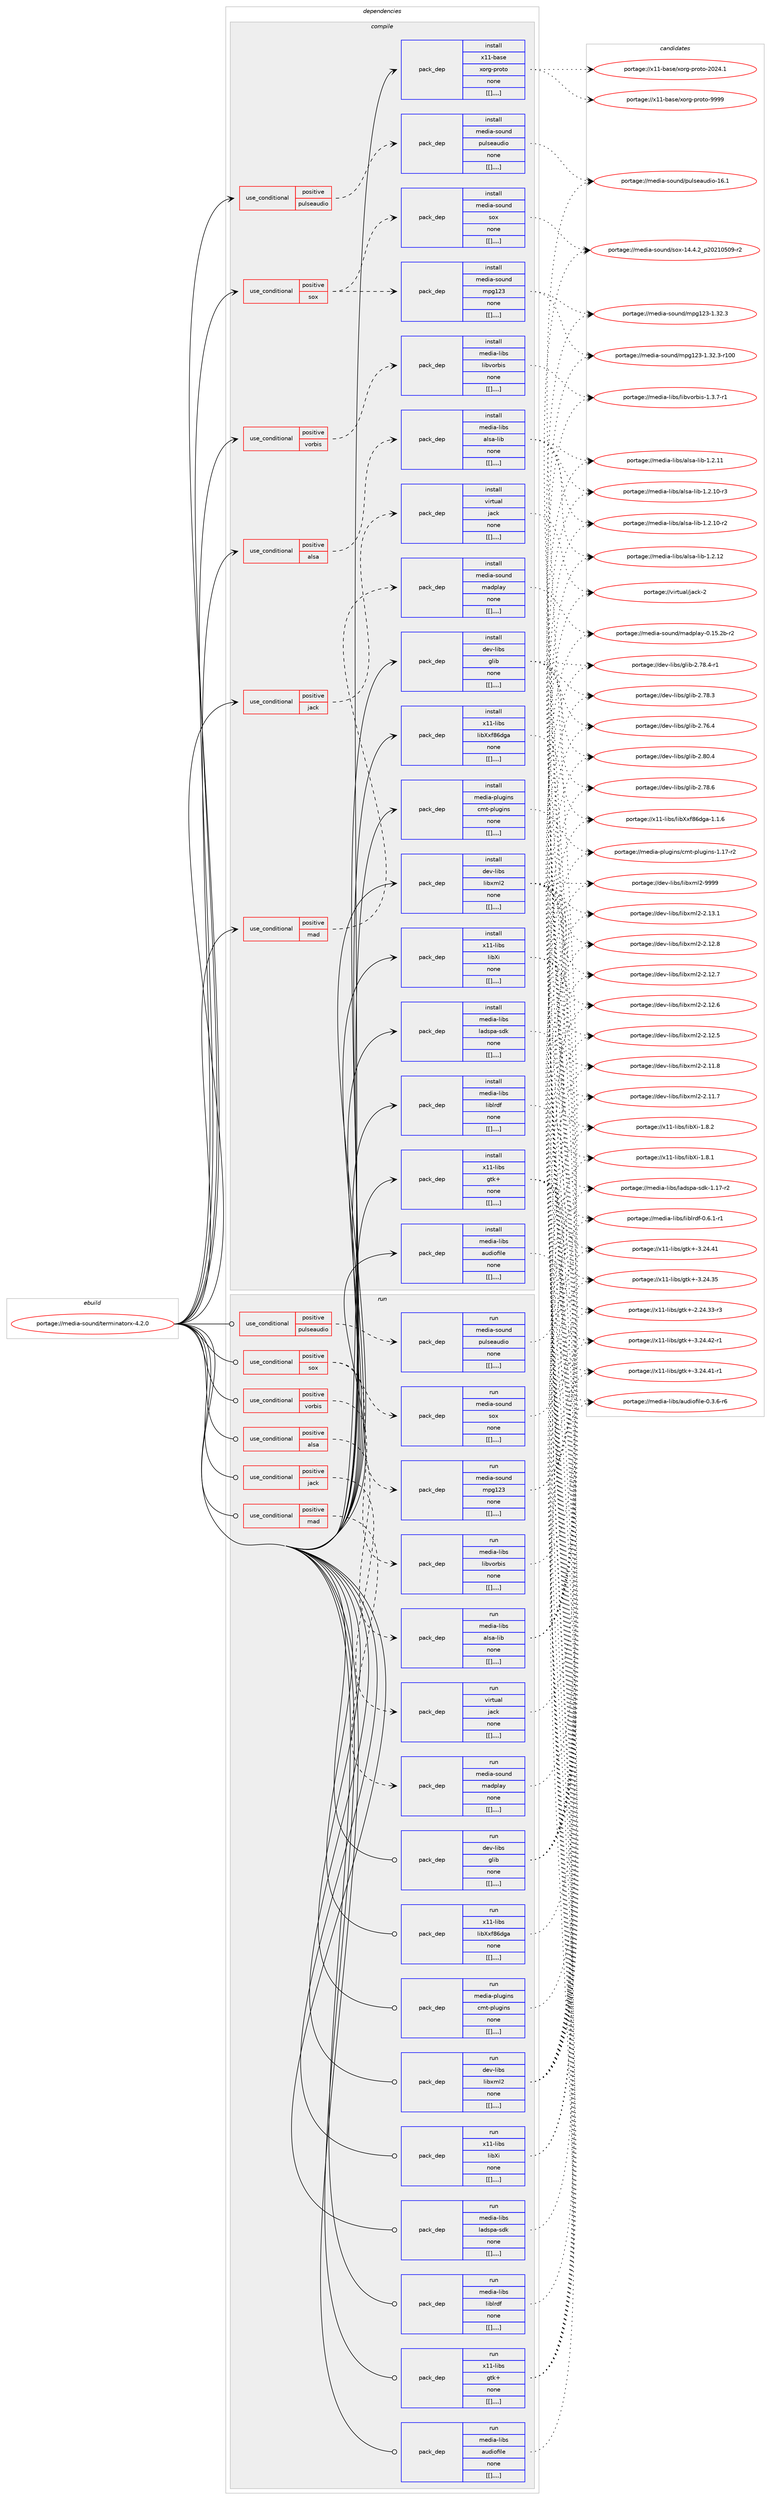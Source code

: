 digraph prolog {

# *************
# Graph options
# *************

newrank=true;
concentrate=true;
compound=true;
graph [rankdir=LR,fontname=Helvetica,fontsize=10,ranksep=1.5];#, ranksep=2.5, nodesep=0.2];
edge  [arrowhead=vee];
node  [fontname=Helvetica,fontsize=10];

# **********
# The ebuild
# **********

subgraph cluster_leftcol {
color=gray;
label=<<i>ebuild</i>>;
id [label="portage://media-sound/terminatorx-4.2.0", color=red, width=4, href="../media-sound/terminatorx-4.2.0.svg"];
}

# ****************
# The dependencies
# ****************

subgraph cluster_midcol {
color=gray;
label=<<i>dependencies</i>>;
subgraph cluster_compile {
fillcolor="#eeeeee";
style=filled;
label=<<i>compile</i>>;
subgraph cond85778 {
dependency339463 [label=<<TABLE BORDER="0" CELLBORDER="1" CELLSPACING="0" CELLPADDING="4"><TR><TD ROWSPAN="3" CELLPADDING="10">use_conditional</TD></TR><TR><TD>positive</TD></TR><TR><TD>alsa</TD></TR></TABLE>>, shape=none, color=red];
subgraph pack251035 {
dependency339464 [label=<<TABLE BORDER="0" CELLBORDER="1" CELLSPACING="0" CELLPADDING="4" WIDTH="220"><TR><TD ROWSPAN="6" CELLPADDING="30">pack_dep</TD></TR><TR><TD WIDTH="110">install</TD></TR><TR><TD>media-libs</TD></TR><TR><TD>alsa-lib</TD></TR><TR><TD>none</TD></TR><TR><TD>[[],,,,]</TD></TR></TABLE>>, shape=none, color=blue];
}
dependency339463:e -> dependency339464:w [weight=20,style="dashed",arrowhead="vee"];
}
id:e -> dependency339463:w [weight=20,style="solid",arrowhead="vee"];
subgraph cond85779 {
dependency339465 [label=<<TABLE BORDER="0" CELLBORDER="1" CELLSPACING="0" CELLPADDING="4"><TR><TD ROWSPAN="3" CELLPADDING="10">use_conditional</TD></TR><TR><TD>positive</TD></TR><TR><TD>jack</TD></TR></TABLE>>, shape=none, color=red];
subgraph pack251036 {
dependency339466 [label=<<TABLE BORDER="0" CELLBORDER="1" CELLSPACING="0" CELLPADDING="4" WIDTH="220"><TR><TD ROWSPAN="6" CELLPADDING="30">pack_dep</TD></TR><TR><TD WIDTH="110">install</TD></TR><TR><TD>virtual</TD></TR><TR><TD>jack</TD></TR><TR><TD>none</TD></TR><TR><TD>[[],,,,]</TD></TR></TABLE>>, shape=none, color=blue];
}
dependency339465:e -> dependency339466:w [weight=20,style="dashed",arrowhead="vee"];
}
id:e -> dependency339465:w [weight=20,style="solid",arrowhead="vee"];
subgraph cond85780 {
dependency339467 [label=<<TABLE BORDER="0" CELLBORDER="1" CELLSPACING="0" CELLPADDING="4"><TR><TD ROWSPAN="3" CELLPADDING="10">use_conditional</TD></TR><TR><TD>positive</TD></TR><TR><TD>mad</TD></TR></TABLE>>, shape=none, color=red];
subgraph pack251037 {
dependency339468 [label=<<TABLE BORDER="0" CELLBORDER="1" CELLSPACING="0" CELLPADDING="4" WIDTH="220"><TR><TD ROWSPAN="6" CELLPADDING="30">pack_dep</TD></TR><TR><TD WIDTH="110">install</TD></TR><TR><TD>media-sound</TD></TR><TR><TD>madplay</TD></TR><TR><TD>none</TD></TR><TR><TD>[[],,,,]</TD></TR></TABLE>>, shape=none, color=blue];
}
dependency339467:e -> dependency339468:w [weight=20,style="dashed",arrowhead="vee"];
}
id:e -> dependency339467:w [weight=20,style="solid",arrowhead="vee"];
subgraph cond85781 {
dependency339469 [label=<<TABLE BORDER="0" CELLBORDER="1" CELLSPACING="0" CELLPADDING="4"><TR><TD ROWSPAN="3" CELLPADDING="10">use_conditional</TD></TR><TR><TD>positive</TD></TR><TR><TD>pulseaudio</TD></TR></TABLE>>, shape=none, color=red];
subgraph pack251038 {
dependency339470 [label=<<TABLE BORDER="0" CELLBORDER="1" CELLSPACING="0" CELLPADDING="4" WIDTH="220"><TR><TD ROWSPAN="6" CELLPADDING="30">pack_dep</TD></TR><TR><TD WIDTH="110">install</TD></TR><TR><TD>media-sound</TD></TR><TR><TD>pulseaudio</TD></TR><TR><TD>none</TD></TR><TR><TD>[[],,,,]</TD></TR></TABLE>>, shape=none, color=blue];
}
dependency339469:e -> dependency339470:w [weight=20,style="dashed",arrowhead="vee"];
}
id:e -> dependency339469:w [weight=20,style="solid",arrowhead="vee"];
subgraph cond85782 {
dependency339471 [label=<<TABLE BORDER="0" CELLBORDER="1" CELLSPACING="0" CELLPADDING="4"><TR><TD ROWSPAN="3" CELLPADDING="10">use_conditional</TD></TR><TR><TD>positive</TD></TR><TR><TD>sox</TD></TR></TABLE>>, shape=none, color=red];
subgraph pack251039 {
dependency339472 [label=<<TABLE BORDER="0" CELLBORDER="1" CELLSPACING="0" CELLPADDING="4" WIDTH="220"><TR><TD ROWSPAN="6" CELLPADDING="30">pack_dep</TD></TR><TR><TD WIDTH="110">install</TD></TR><TR><TD>media-sound</TD></TR><TR><TD>sox</TD></TR><TR><TD>none</TD></TR><TR><TD>[[],,,,]</TD></TR></TABLE>>, shape=none, color=blue];
}
dependency339471:e -> dependency339472:w [weight=20,style="dashed",arrowhead="vee"];
subgraph pack251040 {
dependency339473 [label=<<TABLE BORDER="0" CELLBORDER="1" CELLSPACING="0" CELLPADDING="4" WIDTH="220"><TR><TD ROWSPAN="6" CELLPADDING="30">pack_dep</TD></TR><TR><TD WIDTH="110">install</TD></TR><TR><TD>media-sound</TD></TR><TR><TD>mpg123</TD></TR><TR><TD>none</TD></TR><TR><TD>[[],,,,]</TD></TR></TABLE>>, shape=none, color=blue];
}
dependency339471:e -> dependency339473:w [weight=20,style="dashed",arrowhead="vee"];
}
id:e -> dependency339471:w [weight=20,style="solid",arrowhead="vee"];
subgraph cond85783 {
dependency339474 [label=<<TABLE BORDER="0" CELLBORDER="1" CELLSPACING="0" CELLPADDING="4"><TR><TD ROWSPAN="3" CELLPADDING="10">use_conditional</TD></TR><TR><TD>positive</TD></TR><TR><TD>vorbis</TD></TR></TABLE>>, shape=none, color=red];
subgraph pack251041 {
dependency339475 [label=<<TABLE BORDER="0" CELLBORDER="1" CELLSPACING="0" CELLPADDING="4" WIDTH="220"><TR><TD ROWSPAN="6" CELLPADDING="30">pack_dep</TD></TR><TR><TD WIDTH="110">install</TD></TR><TR><TD>media-libs</TD></TR><TR><TD>libvorbis</TD></TR><TR><TD>none</TD></TR><TR><TD>[[],,,,]</TD></TR></TABLE>>, shape=none, color=blue];
}
dependency339474:e -> dependency339475:w [weight=20,style="dashed",arrowhead="vee"];
}
id:e -> dependency339474:w [weight=20,style="solid",arrowhead="vee"];
subgraph pack251042 {
dependency339476 [label=<<TABLE BORDER="0" CELLBORDER="1" CELLSPACING="0" CELLPADDING="4" WIDTH="220"><TR><TD ROWSPAN="6" CELLPADDING="30">pack_dep</TD></TR><TR><TD WIDTH="110">install</TD></TR><TR><TD>dev-libs</TD></TR><TR><TD>glib</TD></TR><TR><TD>none</TD></TR><TR><TD>[[],,,,]</TD></TR></TABLE>>, shape=none, color=blue];
}
id:e -> dependency339476:w [weight=20,style="solid",arrowhead="vee"];
subgraph pack251043 {
dependency339477 [label=<<TABLE BORDER="0" CELLBORDER="1" CELLSPACING="0" CELLPADDING="4" WIDTH="220"><TR><TD ROWSPAN="6" CELLPADDING="30">pack_dep</TD></TR><TR><TD WIDTH="110">install</TD></TR><TR><TD>dev-libs</TD></TR><TR><TD>libxml2</TD></TR><TR><TD>none</TD></TR><TR><TD>[[],,,,]</TD></TR></TABLE>>, shape=none, color=blue];
}
id:e -> dependency339477:w [weight=20,style="solid",arrowhead="vee"];
subgraph pack251044 {
dependency339478 [label=<<TABLE BORDER="0" CELLBORDER="1" CELLSPACING="0" CELLPADDING="4" WIDTH="220"><TR><TD ROWSPAN="6" CELLPADDING="30">pack_dep</TD></TR><TR><TD WIDTH="110">install</TD></TR><TR><TD>media-libs</TD></TR><TR><TD>audiofile</TD></TR><TR><TD>none</TD></TR><TR><TD>[[],,,,]</TD></TR></TABLE>>, shape=none, color=blue];
}
id:e -> dependency339478:w [weight=20,style="solid",arrowhead="vee"];
subgraph pack251045 {
dependency339479 [label=<<TABLE BORDER="0" CELLBORDER="1" CELLSPACING="0" CELLPADDING="4" WIDTH="220"><TR><TD ROWSPAN="6" CELLPADDING="30">pack_dep</TD></TR><TR><TD WIDTH="110">install</TD></TR><TR><TD>media-libs</TD></TR><TR><TD>ladspa-sdk</TD></TR><TR><TD>none</TD></TR><TR><TD>[[],,,,]</TD></TR></TABLE>>, shape=none, color=blue];
}
id:e -> dependency339479:w [weight=20,style="solid",arrowhead="vee"];
subgraph pack251046 {
dependency339480 [label=<<TABLE BORDER="0" CELLBORDER="1" CELLSPACING="0" CELLPADDING="4" WIDTH="220"><TR><TD ROWSPAN="6" CELLPADDING="30">pack_dep</TD></TR><TR><TD WIDTH="110">install</TD></TR><TR><TD>media-libs</TD></TR><TR><TD>liblrdf</TD></TR><TR><TD>none</TD></TR><TR><TD>[[],,,,]</TD></TR></TABLE>>, shape=none, color=blue];
}
id:e -> dependency339480:w [weight=20,style="solid",arrowhead="vee"];
subgraph pack251047 {
dependency339481 [label=<<TABLE BORDER="0" CELLBORDER="1" CELLSPACING="0" CELLPADDING="4" WIDTH="220"><TR><TD ROWSPAN="6" CELLPADDING="30">pack_dep</TD></TR><TR><TD WIDTH="110">install</TD></TR><TR><TD>media-plugins</TD></TR><TR><TD>cmt-plugins</TD></TR><TR><TD>none</TD></TR><TR><TD>[[],,,,]</TD></TR></TABLE>>, shape=none, color=blue];
}
id:e -> dependency339481:w [weight=20,style="solid",arrowhead="vee"];
subgraph pack251048 {
dependency339482 [label=<<TABLE BORDER="0" CELLBORDER="1" CELLSPACING="0" CELLPADDING="4" WIDTH="220"><TR><TD ROWSPAN="6" CELLPADDING="30">pack_dep</TD></TR><TR><TD WIDTH="110">install</TD></TR><TR><TD>x11-base</TD></TR><TR><TD>xorg-proto</TD></TR><TR><TD>none</TD></TR><TR><TD>[[],,,,]</TD></TR></TABLE>>, shape=none, color=blue];
}
id:e -> dependency339482:w [weight=20,style="solid",arrowhead="vee"];
subgraph pack251049 {
dependency339483 [label=<<TABLE BORDER="0" CELLBORDER="1" CELLSPACING="0" CELLPADDING="4" WIDTH="220"><TR><TD ROWSPAN="6" CELLPADDING="30">pack_dep</TD></TR><TR><TD WIDTH="110">install</TD></TR><TR><TD>x11-libs</TD></TR><TR><TD>gtk+</TD></TR><TR><TD>none</TD></TR><TR><TD>[[],,,,]</TD></TR></TABLE>>, shape=none, color=blue];
}
id:e -> dependency339483:w [weight=20,style="solid",arrowhead="vee"];
subgraph pack251050 {
dependency339484 [label=<<TABLE BORDER="0" CELLBORDER="1" CELLSPACING="0" CELLPADDING="4" WIDTH="220"><TR><TD ROWSPAN="6" CELLPADDING="30">pack_dep</TD></TR><TR><TD WIDTH="110">install</TD></TR><TR><TD>x11-libs</TD></TR><TR><TD>libXi</TD></TR><TR><TD>none</TD></TR><TR><TD>[[],,,,]</TD></TR></TABLE>>, shape=none, color=blue];
}
id:e -> dependency339484:w [weight=20,style="solid",arrowhead="vee"];
subgraph pack251051 {
dependency339485 [label=<<TABLE BORDER="0" CELLBORDER="1" CELLSPACING="0" CELLPADDING="4" WIDTH="220"><TR><TD ROWSPAN="6" CELLPADDING="30">pack_dep</TD></TR><TR><TD WIDTH="110">install</TD></TR><TR><TD>x11-libs</TD></TR><TR><TD>libXxf86dga</TD></TR><TR><TD>none</TD></TR><TR><TD>[[],,,,]</TD></TR></TABLE>>, shape=none, color=blue];
}
id:e -> dependency339485:w [weight=20,style="solid",arrowhead="vee"];
}
subgraph cluster_compileandrun {
fillcolor="#eeeeee";
style=filled;
label=<<i>compile and run</i>>;
}
subgraph cluster_run {
fillcolor="#eeeeee";
style=filled;
label=<<i>run</i>>;
subgraph cond85784 {
dependency339486 [label=<<TABLE BORDER="0" CELLBORDER="1" CELLSPACING="0" CELLPADDING="4"><TR><TD ROWSPAN="3" CELLPADDING="10">use_conditional</TD></TR><TR><TD>positive</TD></TR><TR><TD>alsa</TD></TR></TABLE>>, shape=none, color=red];
subgraph pack251052 {
dependency339487 [label=<<TABLE BORDER="0" CELLBORDER="1" CELLSPACING="0" CELLPADDING="4" WIDTH="220"><TR><TD ROWSPAN="6" CELLPADDING="30">pack_dep</TD></TR><TR><TD WIDTH="110">run</TD></TR><TR><TD>media-libs</TD></TR><TR><TD>alsa-lib</TD></TR><TR><TD>none</TD></TR><TR><TD>[[],,,,]</TD></TR></TABLE>>, shape=none, color=blue];
}
dependency339486:e -> dependency339487:w [weight=20,style="dashed",arrowhead="vee"];
}
id:e -> dependency339486:w [weight=20,style="solid",arrowhead="odot"];
subgraph cond85785 {
dependency339488 [label=<<TABLE BORDER="0" CELLBORDER="1" CELLSPACING="0" CELLPADDING="4"><TR><TD ROWSPAN="3" CELLPADDING="10">use_conditional</TD></TR><TR><TD>positive</TD></TR><TR><TD>jack</TD></TR></TABLE>>, shape=none, color=red];
subgraph pack251053 {
dependency339489 [label=<<TABLE BORDER="0" CELLBORDER="1" CELLSPACING="0" CELLPADDING="4" WIDTH="220"><TR><TD ROWSPAN="6" CELLPADDING="30">pack_dep</TD></TR><TR><TD WIDTH="110">run</TD></TR><TR><TD>virtual</TD></TR><TR><TD>jack</TD></TR><TR><TD>none</TD></TR><TR><TD>[[],,,,]</TD></TR></TABLE>>, shape=none, color=blue];
}
dependency339488:e -> dependency339489:w [weight=20,style="dashed",arrowhead="vee"];
}
id:e -> dependency339488:w [weight=20,style="solid",arrowhead="odot"];
subgraph cond85786 {
dependency339490 [label=<<TABLE BORDER="0" CELLBORDER="1" CELLSPACING="0" CELLPADDING="4"><TR><TD ROWSPAN="3" CELLPADDING="10">use_conditional</TD></TR><TR><TD>positive</TD></TR><TR><TD>mad</TD></TR></TABLE>>, shape=none, color=red];
subgraph pack251054 {
dependency339491 [label=<<TABLE BORDER="0" CELLBORDER="1" CELLSPACING="0" CELLPADDING="4" WIDTH="220"><TR><TD ROWSPAN="6" CELLPADDING="30">pack_dep</TD></TR><TR><TD WIDTH="110">run</TD></TR><TR><TD>media-sound</TD></TR><TR><TD>madplay</TD></TR><TR><TD>none</TD></TR><TR><TD>[[],,,,]</TD></TR></TABLE>>, shape=none, color=blue];
}
dependency339490:e -> dependency339491:w [weight=20,style="dashed",arrowhead="vee"];
}
id:e -> dependency339490:w [weight=20,style="solid",arrowhead="odot"];
subgraph cond85787 {
dependency339492 [label=<<TABLE BORDER="0" CELLBORDER="1" CELLSPACING="0" CELLPADDING="4"><TR><TD ROWSPAN="3" CELLPADDING="10">use_conditional</TD></TR><TR><TD>positive</TD></TR><TR><TD>pulseaudio</TD></TR></TABLE>>, shape=none, color=red];
subgraph pack251055 {
dependency339493 [label=<<TABLE BORDER="0" CELLBORDER="1" CELLSPACING="0" CELLPADDING="4" WIDTH="220"><TR><TD ROWSPAN="6" CELLPADDING="30">pack_dep</TD></TR><TR><TD WIDTH="110">run</TD></TR><TR><TD>media-sound</TD></TR><TR><TD>pulseaudio</TD></TR><TR><TD>none</TD></TR><TR><TD>[[],,,,]</TD></TR></TABLE>>, shape=none, color=blue];
}
dependency339492:e -> dependency339493:w [weight=20,style="dashed",arrowhead="vee"];
}
id:e -> dependency339492:w [weight=20,style="solid",arrowhead="odot"];
subgraph cond85788 {
dependency339494 [label=<<TABLE BORDER="0" CELLBORDER="1" CELLSPACING="0" CELLPADDING="4"><TR><TD ROWSPAN="3" CELLPADDING="10">use_conditional</TD></TR><TR><TD>positive</TD></TR><TR><TD>sox</TD></TR></TABLE>>, shape=none, color=red];
subgraph pack251056 {
dependency339495 [label=<<TABLE BORDER="0" CELLBORDER="1" CELLSPACING="0" CELLPADDING="4" WIDTH="220"><TR><TD ROWSPAN="6" CELLPADDING="30">pack_dep</TD></TR><TR><TD WIDTH="110">run</TD></TR><TR><TD>media-sound</TD></TR><TR><TD>sox</TD></TR><TR><TD>none</TD></TR><TR><TD>[[],,,,]</TD></TR></TABLE>>, shape=none, color=blue];
}
dependency339494:e -> dependency339495:w [weight=20,style="dashed",arrowhead="vee"];
subgraph pack251057 {
dependency339496 [label=<<TABLE BORDER="0" CELLBORDER="1" CELLSPACING="0" CELLPADDING="4" WIDTH="220"><TR><TD ROWSPAN="6" CELLPADDING="30">pack_dep</TD></TR><TR><TD WIDTH="110">run</TD></TR><TR><TD>media-sound</TD></TR><TR><TD>mpg123</TD></TR><TR><TD>none</TD></TR><TR><TD>[[],,,,]</TD></TR></TABLE>>, shape=none, color=blue];
}
dependency339494:e -> dependency339496:w [weight=20,style="dashed",arrowhead="vee"];
}
id:e -> dependency339494:w [weight=20,style="solid",arrowhead="odot"];
subgraph cond85789 {
dependency339497 [label=<<TABLE BORDER="0" CELLBORDER="1" CELLSPACING="0" CELLPADDING="4"><TR><TD ROWSPAN="3" CELLPADDING="10">use_conditional</TD></TR><TR><TD>positive</TD></TR><TR><TD>vorbis</TD></TR></TABLE>>, shape=none, color=red];
subgraph pack251058 {
dependency339498 [label=<<TABLE BORDER="0" CELLBORDER="1" CELLSPACING="0" CELLPADDING="4" WIDTH="220"><TR><TD ROWSPAN="6" CELLPADDING="30">pack_dep</TD></TR><TR><TD WIDTH="110">run</TD></TR><TR><TD>media-libs</TD></TR><TR><TD>libvorbis</TD></TR><TR><TD>none</TD></TR><TR><TD>[[],,,,]</TD></TR></TABLE>>, shape=none, color=blue];
}
dependency339497:e -> dependency339498:w [weight=20,style="dashed",arrowhead="vee"];
}
id:e -> dependency339497:w [weight=20,style="solid",arrowhead="odot"];
subgraph pack251059 {
dependency339499 [label=<<TABLE BORDER="0" CELLBORDER="1" CELLSPACING="0" CELLPADDING="4" WIDTH="220"><TR><TD ROWSPAN="6" CELLPADDING="30">pack_dep</TD></TR><TR><TD WIDTH="110">run</TD></TR><TR><TD>dev-libs</TD></TR><TR><TD>glib</TD></TR><TR><TD>none</TD></TR><TR><TD>[[],,,,]</TD></TR></TABLE>>, shape=none, color=blue];
}
id:e -> dependency339499:w [weight=20,style="solid",arrowhead="odot"];
subgraph pack251060 {
dependency339500 [label=<<TABLE BORDER="0" CELLBORDER="1" CELLSPACING="0" CELLPADDING="4" WIDTH="220"><TR><TD ROWSPAN="6" CELLPADDING="30">pack_dep</TD></TR><TR><TD WIDTH="110">run</TD></TR><TR><TD>dev-libs</TD></TR><TR><TD>libxml2</TD></TR><TR><TD>none</TD></TR><TR><TD>[[],,,,]</TD></TR></TABLE>>, shape=none, color=blue];
}
id:e -> dependency339500:w [weight=20,style="solid",arrowhead="odot"];
subgraph pack251061 {
dependency339501 [label=<<TABLE BORDER="0" CELLBORDER="1" CELLSPACING="0" CELLPADDING="4" WIDTH="220"><TR><TD ROWSPAN="6" CELLPADDING="30">pack_dep</TD></TR><TR><TD WIDTH="110">run</TD></TR><TR><TD>media-libs</TD></TR><TR><TD>audiofile</TD></TR><TR><TD>none</TD></TR><TR><TD>[[],,,,]</TD></TR></TABLE>>, shape=none, color=blue];
}
id:e -> dependency339501:w [weight=20,style="solid",arrowhead="odot"];
subgraph pack251062 {
dependency339502 [label=<<TABLE BORDER="0" CELLBORDER="1" CELLSPACING="0" CELLPADDING="4" WIDTH="220"><TR><TD ROWSPAN="6" CELLPADDING="30">pack_dep</TD></TR><TR><TD WIDTH="110">run</TD></TR><TR><TD>media-libs</TD></TR><TR><TD>ladspa-sdk</TD></TR><TR><TD>none</TD></TR><TR><TD>[[],,,,]</TD></TR></TABLE>>, shape=none, color=blue];
}
id:e -> dependency339502:w [weight=20,style="solid",arrowhead="odot"];
subgraph pack251063 {
dependency339503 [label=<<TABLE BORDER="0" CELLBORDER="1" CELLSPACING="0" CELLPADDING="4" WIDTH="220"><TR><TD ROWSPAN="6" CELLPADDING="30">pack_dep</TD></TR><TR><TD WIDTH="110">run</TD></TR><TR><TD>media-libs</TD></TR><TR><TD>liblrdf</TD></TR><TR><TD>none</TD></TR><TR><TD>[[],,,,]</TD></TR></TABLE>>, shape=none, color=blue];
}
id:e -> dependency339503:w [weight=20,style="solid",arrowhead="odot"];
subgraph pack251064 {
dependency339504 [label=<<TABLE BORDER="0" CELLBORDER="1" CELLSPACING="0" CELLPADDING="4" WIDTH="220"><TR><TD ROWSPAN="6" CELLPADDING="30">pack_dep</TD></TR><TR><TD WIDTH="110">run</TD></TR><TR><TD>media-plugins</TD></TR><TR><TD>cmt-plugins</TD></TR><TR><TD>none</TD></TR><TR><TD>[[],,,,]</TD></TR></TABLE>>, shape=none, color=blue];
}
id:e -> dependency339504:w [weight=20,style="solid",arrowhead="odot"];
subgraph pack251065 {
dependency339505 [label=<<TABLE BORDER="0" CELLBORDER="1" CELLSPACING="0" CELLPADDING="4" WIDTH="220"><TR><TD ROWSPAN="6" CELLPADDING="30">pack_dep</TD></TR><TR><TD WIDTH="110">run</TD></TR><TR><TD>x11-libs</TD></TR><TR><TD>gtk+</TD></TR><TR><TD>none</TD></TR><TR><TD>[[],,,,]</TD></TR></TABLE>>, shape=none, color=blue];
}
id:e -> dependency339505:w [weight=20,style="solid",arrowhead="odot"];
subgraph pack251066 {
dependency339506 [label=<<TABLE BORDER="0" CELLBORDER="1" CELLSPACING="0" CELLPADDING="4" WIDTH="220"><TR><TD ROWSPAN="6" CELLPADDING="30">pack_dep</TD></TR><TR><TD WIDTH="110">run</TD></TR><TR><TD>x11-libs</TD></TR><TR><TD>libXi</TD></TR><TR><TD>none</TD></TR><TR><TD>[[],,,,]</TD></TR></TABLE>>, shape=none, color=blue];
}
id:e -> dependency339506:w [weight=20,style="solid",arrowhead="odot"];
subgraph pack251067 {
dependency339507 [label=<<TABLE BORDER="0" CELLBORDER="1" CELLSPACING="0" CELLPADDING="4" WIDTH="220"><TR><TD ROWSPAN="6" CELLPADDING="30">pack_dep</TD></TR><TR><TD WIDTH="110">run</TD></TR><TR><TD>x11-libs</TD></TR><TR><TD>libXxf86dga</TD></TR><TR><TD>none</TD></TR><TR><TD>[[],,,,]</TD></TR></TABLE>>, shape=none, color=blue];
}
id:e -> dependency339507:w [weight=20,style="solid",arrowhead="odot"];
}
}

# **************
# The candidates
# **************

subgraph cluster_choices {
rank=same;
color=gray;
label=<<i>candidates</i>>;

subgraph choice251035 {
color=black;
nodesep=1;
choice109101100105974510810598115479710811597451081059845494650464950 [label="portage://media-libs/alsa-lib-1.2.12", color=red, width=4,href="../media-libs/alsa-lib-1.2.12.svg"];
choice109101100105974510810598115479710811597451081059845494650464949 [label="portage://media-libs/alsa-lib-1.2.11", color=red, width=4,href="../media-libs/alsa-lib-1.2.11.svg"];
choice1091011001059745108105981154797108115974510810598454946504649484511451 [label="portage://media-libs/alsa-lib-1.2.10-r3", color=red, width=4,href="../media-libs/alsa-lib-1.2.10-r3.svg"];
choice1091011001059745108105981154797108115974510810598454946504649484511450 [label="portage://media-libs/alsa-lib-1.2.10-r2", color=red, width=4,href="../media-libs/alsa-lib-1.2.10-r2.svg"];
dependency339464:e -> choice109101100105974510810598115479710811597451081059845494650464950:w [style=dotted,weight="100"];
dependency339464:e -> choice109101100105974510810598115479710811597451081059845494650464949:w [style=dotted,weight="100"];
dependency339464:e -> choice1091011001059745108105981154797108115974510810598454946504649484511451:w [style=dotted,weight="100"];
dependency339464:e -> choice1091011001059745108105981154797108115974510810598454946504649484511450:w [style=dotted,weight="100"];
}
subgraph choice251036 {
color=black;
nodesep=1;
choice118105114116117971084710697991074550 [label="portage://virtual/jack-2", color=red, width=4,href="../virtual/jack-2.svg"];
dependency339466:e -> choice118105114116117971084710697991074550:w [style=dotted,weight="100"];
}
subgraph choice251037 {
color=black;
nodesep=1;
choice109101100105974511511111711010047109971001121089712145484649534650984511450 [label="portage://media-sound/madplay-0.15.2b-r2", color=red, width=4,href="../media-sound/madplay-0.15.2b-r2.svg"];
dependency339468:e -> choice109101100105974511511111711010047109971001121089712145484649534650984511450:w [style=dotted,weight="100"];
}
subgraph choice251038 {
color=black;
nodesep=1;
choice109101100105974511511111711010047112117108115101971171001051114549544649 [label="portage://media-sound/pulseaudio-16.1", color=red, width=4,href="../media-sound/pulseaudio-16.1.svg"];
dependency339470:e -> choice109101100105974511511111711010047112117108115101971171001051114549544649:w [style=dotted,weight="100"];
}
subgraph choice251039 {
color=black;
nodesep=1;
choice109101100105974511511111711010047115111120454952465246509511250485049485348574511450 [label="portage://media-sound/sox-14.4.2_p20210509-r2", color=red, width=4,href="../media-sound/sox-14.4.2_p20210509-r2.svg"];
dependency339472:e -> choice109101100105974511511111711010047115111120454952465246509511250485049485348574511450:w [style=dotted,weight="100"];
}
subgraph choice251040 {
color=black;
nodesep=1;
choice1091011001059745115111117110100471091121034950514549465150465145114494848 [label="portage://media-sound/mpg123-1.32.3-r100", color=red, width=4,href="../media-sound/mpg123-1.32.3-r100.svg"];
choice10910110010597451151111171101004710911210349505145494651504651 [label="portage://media-sound/mpg123-1.32.3", color=red, width=4,href="../media-sound/mpg123-1.32.3.svg"];
dependency339473:e -> choice1091011001059745115111117110100471091121034950514549465150465145114494848:w [style=dotted,weight="100"];
dependency339473:e -> choice10910110010597451151111171101004710911210349505145494651504651:w [style=dotted,weight="100"];
}
subgraph choice251041 {
color=black;
nodesep=1;
choice1091011001059745108105981154710810598118111114981051154549465146554511449 [label="portage://media-libs/libvorbis-1.3.7-r1", color=red, width=4,href="../media-libs/libvorbis-1.3.7-r1.svg"];
dependency339475:e -> choice1091011001059745108105981154710810598118111114981051154549465146554511449:w [style=dotted,weight="100"];
}
subgraph choice251042 {
color=black;
nodesep=1;
choice1001011184510810598115471031081059845504656484652 [label="portage://dev-libs/glib-2.80.4", color=red, width=4,href="../dev-libs/glib-2.80.4.svg"];
choice1001011184510810598115471031081059845504655564654 [label="portage://dev-libs/glib-2.78.6", color=red, width=4,href="../dev-libs/glib-2.78.6.svg"];
choice10010111845108105981154710310810598455046555646524511449 [label="portage://dev-libs/glib-2.78.4-r1", color=red, width=4,href="../dev-libs/glib-2.78.4-r1.svg"];
choice1001011184510810598115471031081059845504655564651 [label="portage://dev-libs/glib-2.78.3", color=red, width=4,href="../dev-libs/glib-2.78.3.svg"];
choice1001011184510810598115471031081059845504655544652 [label="portage://dev-libs/glib-2.76.4", color=red, width=4,href="../dev-libs/glib-2.76.4.svg"];
dependency339476:e -> choice1001011184510810598115471031081059845504656484652:w [style=dotted,weight="100"];
dependency339476:e -> choice1001011184510810598115471031081059845504655564654:w [style=dotted,weight="100"];
dependency339476:e -> choice10010111845108105981154710310810598455046555646524511449:w [style=dotted,weight="100"];
dependency339476:e -> choice1001011184510810598115471031081059845504655564651:w [style=dotted,weight="100"];
dependency339476:e -> choice1001011184510810598115471031081059845504655544652:w [style=dotted,weight="100"];
}
subgraph choice251043 {
color=black;
nodesep=1;
choice10010111845108105981154710810598120109108504557575757 [label="portage://dev-libs/libxml2-9999", color=red, width=4,href="../dev-libs/libxml2-9999.svg"];
choice100101118451081059811547108105981201091085045504649514649 [label="portage://dev-libs/libxml2-2.13.1", color=red, width=4,href="../dev-libs/libxml2-2.13.1.svg"];
choice100101118451081059811547108105981201091085045504649504656 [label="portage://dev-libs/libxml2-2.12.8", color=red, width=4,href="../dev-libs/libxml2-2.12.8.svg"];
choice100101118451081059811547108105981201091085045504649504655 [label="portage://dev-libs/libxml2-2.12.7", color=red, width=4,href="../dev-libs/libxml2-2.12.7.svg"];
choice100101118451081059811547108105981201091085045504649504654 [label="portage://dev-libs/libxml2-2.12.6", color=red, width=4,href="../dev-libs/libxml2-2.12.6.svg"];
choice100101118451081059811547108105981201091085045504649504653 [label="portage://dev-libs/libxml2-2.12.5", color=red, width=4,href="../dev-libs/libxml2-2.12.5.svg"];
choice100101118451081059811547108105981201091085045504649494656 [label="portage://dev-libs/libxml2-2.11.8", color=red, width=4,href="../dev-libs/libxml2-2.11.8.svg"];
choice100101118451081059811547108105981201091085045504649494655 [label="portage://dev-libs/libxml2-2.11.7", color=red, width=4,href="../dev-libs/libxml2-2.11.7.svg"];
dependency339477:e -> choice10010111845108105981154710810598120109108504557575757:w [style=dotted,weight="100"];
dependency339477:e -> choice100101118451081059811547108105981201091085045504649514649:w [style=dotted,weight="100"];
dependency339477:e -> choice100101118451081059811547108105981201091085045504649504656:w [style=dotted,weight="100"];
dependency339477:e -> choice100101118451081059811547108105981201091085045504649504655:w [style=dotted,weight="100"];
dependency339477:e -> choice100101118451081059811547108105981201091085045504649504654:w [style=dotted,weight="100"];
dependency339477:e -> choice100101118451081059811547108105981201091085045504649504653:w [style=dotted,weight="100"];
dependency339477:e -> choice100101118451081059811547108105981201091085045504649494656:w [style=dotted,weight="100"];
dependency339477:e -> choice100101118451081059811547108105981201091085045504649494655:w [style=dotted,weight="100"];
}
subgraph choice251044 {
color=black;
nodesep=1;
choice10910110010597451081059811547971171001051111021051081014548465146544511454 [label="portage://media-libs/audiofile-0.3.6-r6", color=red, width=4,href="../media-libs/audiofile-0.3.6-r6.svg"];
dependency339478:e -> choice10910110010597451081059811547971171001051111021051081014548465146544511454:w [style=dotted,weight="100"];
}
subgraph choice251045 {
color=black;
nodesep=1;
choice1091011001059745108105981154710897100115112974511510010745494649554511450 [label="portage://media-libs/ladspa-sdk-1.17-r2", color=red, width=4,href="../media-libs/ladspa-sdk-1.17-r2.svg"];
dependency339479:e -> choice1091011001059745108105981154710897100115112974511510010745494649554511450:w [style=dotted,weight="100"];
}
subgraph choice251046 {
color=black;
nodesep=1;
choice10910110010597451081059811547108105981081141001024548465446494511449 [label="portage://media-libs/liblrdf-0.6.1-r1", color=red, width=4,href="../media-libs/liblrdf-0.6.1-r1.svg"];
dependency339480:e -> choice10910110010597451081059811547108105981081141001024548465446494511449:w [style=dotted,weight="100"];
}
subgraph choice251047 {
color=black;
nodesep=1;
choice109101100105974511210811710310511011547991091164511210811710310511011545494649554511450 [label="portage://media-plugins/cmt-plugins-1.17-r2", color=red, width=4,href="../media-plugins/cmt-plugins-1.17-r2.svg"];
dependency339481:e -> choice109101100105974511210811710310511011547991091164511210811710310511011545494649554511450:w [style=dotted,weight="100"];
}
subgraph choice251048 {
color=black;
nodesep=1;
choice120494945989711510147120111114103451121141111161114557575757 [label="portage://x11-base/xorg-proto-9999", color=red, width=4,href="../x11-base/xorg-proto-9999.svg"];
choice1204949459897115101471201111141034511211411111611145504850524649 [label="portage://x11-base/xorg-proto-2024.1", color=red, width=4,href="../x11-base/xorg-proto-2024.1.svg"];
dependency339482:e -> choice120494945989711510147120111114103451121141111161114557575757:w [style=dotted,weight="100"];
dependency339482:e -> choice1204949459897115101471201111141034511211411111611145504850524649:w [style=dotted,weight="100"];
}
subgraph choice251049 {
color=black;
nodesep=1;
choice12049494510810598115471031161074345514650524652504511449 [label="portage://x11-libs/gtk+-3.24.42-r1", color=red, width=4,href="../x11-libs/gtk+-3.24.42-r1.svg"];
choice12049494510810598115471031161074345514650524652494511449 [label="portage://x11-libs/gtk+-3.24.41-r1", color=red, width=4,href="../x11-libs/gtk+-3.24.41-r1.svg"];
choice1204949451081059811547103116107434551465052465249 [label="portage://x11-libs/gtk+-3.24.41", color=red, width=4,href="../x11-libs/gtk+-3.24.41.svg"];
choice1204949451081059811547103116107434551465052465153 [label="portage://x11-libs/gtk+-3.24.35", color=red, width=4,href="../x11-libs/gtk+-3.24.35.svg"];
choice12049494510810598115471031161074345504650524651514511451 [label="portage://x11-libs/gtk+-2.24.33-r3", color=red, width=4,href="../x11-libs/gtk+-2.24.33-r3.svg"];
dependency339483:e -> choice12049494510810598115471031161074345514650524652504511449:w [style=dotted,weight="100"];
dependency339483:e -> choice12049494510810598115471031161074345514650524652494511449:w [style=dotted,weight="100"];
dependency339483:e -> choice1204949451081059811547103116107434551465052465249:w [style=dotted,weight="100"];
dependency339483:e -> choice1204949451081059811547103116107434551465052465153:w [style=dotted,weight="100"];
dependency339483:e -> choice12049494510810598115471031161074345504650524651514511451:w [style=dotted,weight="100"];
}
subgraph choice251050 {
color=black;
nodesep=1;
choice12049494510810598115471081059888105454946564650 [label="portage://x11-libs/libXi-1.8.2", color=red, width=4,href="../x11-libs/libXi-1.8.2.svg"];
choice12049494510810598115471081059888105454946564649 [label="portage://x11-libs/libXi-1.8.1", color=red, width=4,href="../x11-libs/libXi-1.8.1.svg"];
dependency339484:e -> choice12049494510810598115471081059888105454946564650:w [style=dotted,weight="100"];
dependency339484:e -> choice12049494510810598115471081059888105454946564649:w [style=dotted,weight="100"];
}
subgraph choice251051 {
color=black;
nodesep=1;
choice12049494510810598115471081059888120102565410010397454946494654 [label="portage://x11-libs/libXxf86dga-1.1.6", color=red, width=4,href="../x11-libs/libXxf86dga-1.1.6.svg"];
dependency339485:e -> choice12049494510810598115471081059888120102565410010397454946494654:w [style=dotted,weight="100"];
}
subgraph choice251052 {
color=black;
nodesep=1;
choice109101100105974510810598115479710811597451081059845494650464950 [label="portage://media-libs/alsa-lib-1.2.12", color=red, width=4,href="../media-libs/alsa-lib-1.2.12.svg"];
choice109101100105974510810598115479710811597451081059845494650464949 [label="portage://media-libs/alsa-lib-1.2.11", color=red, width=4,href="../media-libs/alsa-lib-1.2.11.svg"];
choice1091011001059745108105981154797108115974510810598454946504649484511451 [label="portage://media-libs/alsa-lib-1.2.10-r3", color=red, width=4,href="../media-libs/alsa-lib-1.2.10-r3.svg"];
choice1091011001059745108105981154797108115974510810598454946504649484511450 [label="portage://media-libs/alsa-lib-1.2.10-r2", color=red, width=4,href="../media-libs/alsa-lib-1.2.10-r2.svg"];
dependency339487:e -> choice109101100105974510810598115479710811597451081059845494650464950:w [style=dotted,weight="100"];
dependency339487:e -> choice109101100105974510810598115479710811597451081059845494650464949:w [style=dotted,weight="100"];
dependency339487:e -> choice1091011001059745108105981154797108115974510810598454946504649484511451:w [style=dotted,weight="100"];
dependency339487:e -> choice1091011001059745108105981154797108115974510810598454946504649484511450:w [style=dotted,weight="100"];
}
subgraph choice251053 {
color=black;
nodesep=1;
choice118105114116117971084710697991074550 [label="portage://virtual/jack-2", color=red, width=4,href="../virtual/jack-2.svg"];
dependency339489:e -> choice118105114116117971084710697991074550:w [style=dotted,weight="100"];
}
subgraph choice251054 {
color=black;
nodesep=1;
choice109101100105974511511111711010047109971001121089712145484649534650984511450 [label="portage://media-sound/madplay-0.15.2b-r2", color=red, width=4,href="../media-sound/madplay-0.15.2b-r2.svg"];
dependency339491:e -> choice109101100105974511511111711010047109971001121089712145484649534650984511450:w [style=dotted,weight="100"];
}
subgraph choice251055 {
color=black;
nodesep=1;
choice109101100105974511511111711010047112117108115101971171001051114549544649 [label="portage://media-sound/pulseaudio-16.1", color=red, width=4,href="../media-sound/pulseaudio-16.1.svg"];
dependency339493:e -> choice109101100105974511511111711010047112117108115101971171001051114549544649:w [style=dotted,weight="100"];
}
subgraph choice251056 {
color=black;
nodesep=1;
choice109101100105974511511111711010047115111120454952465246509511250485049485348574511450 [label="portage://media-sound/sox-14.4.2_p20210509-r2", color=red, width=4,href="../media-sound/sox-14.4.2_p20210509-r2.svg"];
dependency339495:e -> choice109101100105974511511111711010047115111120454952465246509511250485049485348574511450:w [style=dotted,weight="100"];
}
subgraph choice251057 {
color=black;
nodesep=1;
choice1091011001059745115111117110100471091121034950514549465150465145114494848 [label="portage://media-sound/mpg123-1.32.3-r100", color=red, width=4,href="../media-sound/mpg123-1.32.3-r100.svg"];
choice10910110010597451151111171101004710911210349505145494651504651 [label="portage://media-sound/mpg123-1.32.3", color=red, width=4,href="../media-sound/mpg123-1.32.3.svg"];
dependency339496:e -> choice1091011001059745115111117110100471091121034950514549465150465145114494848:w [style=dotted,weight="100"];
dependency339496:e -> choice10910110010597451151111171101004710911210349505145494651504651:w [style=dotted,weight="100"];
}
subgraph choice251058 {
color=black;
nodesep=1;
choice1091011001059745108105981154710810598118111114981051154549465146554511449 [label="portage://media-libs/libvorbis-1.3.7-r1", color=red, width=4,href="../media-libs/libvorbis-1.3.7-r1.svg"];
dependency339498:e -> choice1091011001059745108105981154710810598118111114981051154549465146554511449:w [style=dotted,weight="100"];
}
subgraph choice251059 {
color=black;
nodesep=1;
choice1001011184510810598115471031081059845504656484652 [label="portage://dev-libs/glib-2.80.4", color=red, width=4,href="../dev-libs/glib-2.80.4.svg"];
choice1001011184510810598115471031081059845504655564654 [label="portage://dev-libs/glib-2.78.6", color=red, width=4,href="../dev-libs/glib-2.78.6.svg"];
choice10010111845108105981154710310810598455046555646524511449 [label="portage://dev-libs/glib-2.78.4-r1", color=red, width=4,href="../dev-libs/glib-2.78.4-r1.svg"];
choice1001011184510810598115471031081059845504655564651 [label="portage://dev-libs/glib-2.78.3", color=red, width=4,href="../dev-libs/glib-2.78.3.svg"];
choice1001011184510810598115471031081059845504655544652 [label="portage://dev-libs/glib-2.76.4", color=red, width=4,href="../dev-libs/glib-2.76.4.svg"];
dependency339499:e -> choice1001011184510810598115471031081059845504656484652:w [style=dotted,weight="100"];
dependency339499:e -> choice1001011184510810598115471031081059845504655564654:w [style=dotted,weight="100"];
dependency339499:e -> choice10010111845108105981154710310810598455046555646524511449:w [style=dotted,weight="100"];
dependency339499:e -> choice1001011184510810598115471031081059845504655564651:w [style=dotted,weight="100"];
dependency339499:e -> choice1001011184510810598115471031081059845504655544652:w [style=dotted,weight="100"];
}
subgraph choice251060 {
color=black;
nodesep=1;
choice10010111845108105981154710810598120109108504557575757 [label="portage://dev-libs/libxml2-9999", color=red, width=4,href="../dev-libs/libxml2-9999.svg"];
choice100101118451081059811547108105981201091085045504649514649 [label="portage://dev-libs/libxml2-2.13.1", color=red, width=4,href="../dev-libs/libxml2-2.13.1.svg"];
choice100101118451081059811547108105981201091085045504649504656 [label="portage://dev-libs/libxml2-2.12.8", color=red, width=4,href="../dev-libs/libxml2-2.12.8.svg"];
choice100101118451081059811547108105981201091085045504649504655 [label="portage://dev-libs/libxml2-2.12.7", color=red, width=4,href="../dev-libs/libxml2-2.12.7.svg"];
choice100101118451081059811547108105981201091085045504649504654 [label="portage://dev-libs/libxml2-2.12.6", color=red, width=4,href="../dev-libs/libxml2-2.12.6.svg"];
choice100101118451081059811547108105981201091085045504649504653 [label="portage://dev-libs/libxml2-2.12.5", color=red, width=4,href="../dev-libs/libxml2-2.12.5.svg"];
choice100101118451081059811547108105981201091085045504649494656 [label="portage://dev-libs/libxml2-2.11.8", color=red, width=4,href="../dev-libs/libxml2-2.11.8.svg"];
choice100101118451081059811547108105981201091085045504649494655 [label="portage://dev-libs/libxml2-2.11.7", color=red, width=4,href="../dev-libs/libxml2-2.11.7.svg"];
dependency339500:e -> choice10010111845108105981154710810598120109108504557575757:w [style=dotted,weight="100"];
dependency339500:e -> choice100101118451081059811547108105981201091085045504649514649:w [style=dotted,weight="100"];
dependency339500:e -> choice100101118451081059811547108105981201091085045504649504656:w [style=dotted,weight="100"];
dependency339500:e -> choice100101118451081059811547108105981201091085045504649504655:w [style=dotted,weight="100"];
dependency339500:e -> choice100101118451081059811547108105981201091085045504649504654:w [style=dotted,weight="100"];
dependency339500:e -> choice100101118451081059811547108105981201091085045504649504653:w [style=dotted,weight="100"];
dependency339500:e -> choice100101118451081059811547108105981201091085045504649494656:w [style=dotted,weight="100"];
dependency339500:e -> choice100101118451081059811547108105981201091085045504649494655:w [style=dotted,weight="100"];
}
subgraph choice251061 {
color=black;
nodesep=1;
choice10910110010597451081059811547971171001051111021051081014548465146544511454 [label="portage://media-libs/audiofile-0.3.6-r6", color=red, width=4,href="../media-libs/audiofile-0.3.6-r6.svg"];
dependency339501:e -> choice10910110010597451081059811547971171001051111021051081014548465146544511454:w [style=dotted,weight="100"];
}
subgraph choice251062 {
color=black;
nodesep=1;
choice1091011001059745108105981154710897100115112974511510010745494649554511450 [label="portage://media-libs/ladspa-sdk-1.17-r2", color=red, width=4,href="../media-libs/ladspa-sdk-1.17-r2.svg"];
dependency339502:e -> choice1091011001059745108105981154710897100115112974511510010745494649554511450:w [style=dotted,weight="100"];
}
subgraph choice251063 {
color=black;
nodesep=1;
choice10910110010597451081059811547108105981081141001024548465446494511449 [label="portage://media-libs/liblrdf-0.6.1-r1", color=red, width=4,href="../media-libs/liblrdf-0.6.1-r1.svg"];
dependency339503:e -> choice10910110010597451081059811547108105981081141001024548465446494511449:w [style=dotted,weight="100"];
}
subgraph choice251064 {
color=black;
nodesep=1;
choice109101100105974511210811710310511011547991091164511210811710310511011545494649554511450 [label="portage://media-plugins/cmt-plugins-1.17-r2", color=red, width=4,href="../media-plugins/cmt-plugins-1.17-r2.svg"];
dependency339504:e -> choice109101100105974511210811710310511011547991091164511210811710310511011545494649554511450:w [style=dotted,weight="100"];
}
subgraph choice251065 {
color=black;
nodesep=1;
choice12049494510810598115471031161074345514650524652504511449 [label="portage://x11-libs/gtk+-3.24.42-r1", color=red, width=4,href="../x11-libs/gtk+-3.24.42-r1.svg"];
choice12049494510810598115471031161074345514650524652494511449 [label="portage://x11-libs/gtk+-3.24.41-r1", color=red, width=4,href="../x11-libs/gtk+-3.24.41-r1.svg"];
choice1204949451081059811547103116107434551465052465249 [label="portage://x11-libs/gtk+-3.24.41", color=red, width=4,href="../x11-libs/gtk+-3.24.41.svg"];
choice1204949451081059811547103116107434551465052465153 [label="portage://x11-libs/gtk+-3.24.35", color=red, width=4,href="../x11-libs/gtk+-3.24.35.svg"];
choice12049494510810598115471031161074345504650524651514511451 [label="portage://x11-libs/gtk+-2.24.33-r3", color=red, width=4,href="../x11-libs/gtk+-2.24.33-r3.svg"];
dependency339505:e -> choice12049494510810598115471031161074345514650524652504511449:w [style=dotted,weight="100"];
dependency339505:e -> choice12049494510810598115471031161074345514650524652494511449:w [style=dotted,weight="100"];
dependency339505:e -> choice1204949451081059811547103116107434551465052465249:w [style=dotted,weight="100"];
dependency339505:e -> choice1204949451081059811547103116107434551465052465153:w [style=dotted,weight="100"];
dependency339505:e -> choice12049494510810598115471031161074345504650524651514511451:w [style=dotted,weight="100"];
}
subgraph choice251066 {
color=black;
nodesep=1;
choice12049494510810598115471081059888105454946564650 [label="portage://x11-libs/libXi-1.8.2", color=red, width=4,href="../x11-libs/libXi-1.8.2.svg"];
choice12049494510810598115471081059888105454946564649 [label="portage://x11-libs/libXi-1.8.1", color=red, width=4,href="../x11-libs/libXi-1.8.1.svg"];
dependency339506:e -> choice12049494510810598115471081059888105454946564650:w [style=dotted,weight="100"];
dependency339506:e -> choice12049494510810598115471081059888105454946564649:w [style=dotted,weight="100"];
}
subgraph choice251067 {
color=black;
nodesep=1;
choice12049494510810598115471081059888120102565410010397454946494654 [label="portage://x11-libs/libXxf86dga-1.1.6", color=red, width=4,href="../x11-libs/libXxf86dga-1.1.6.svg"];
dependency339507:e -> choice12049494510810598115471081059888120102565410010397454946494654:w [style=dotted,weight="100"];
}
}

}
